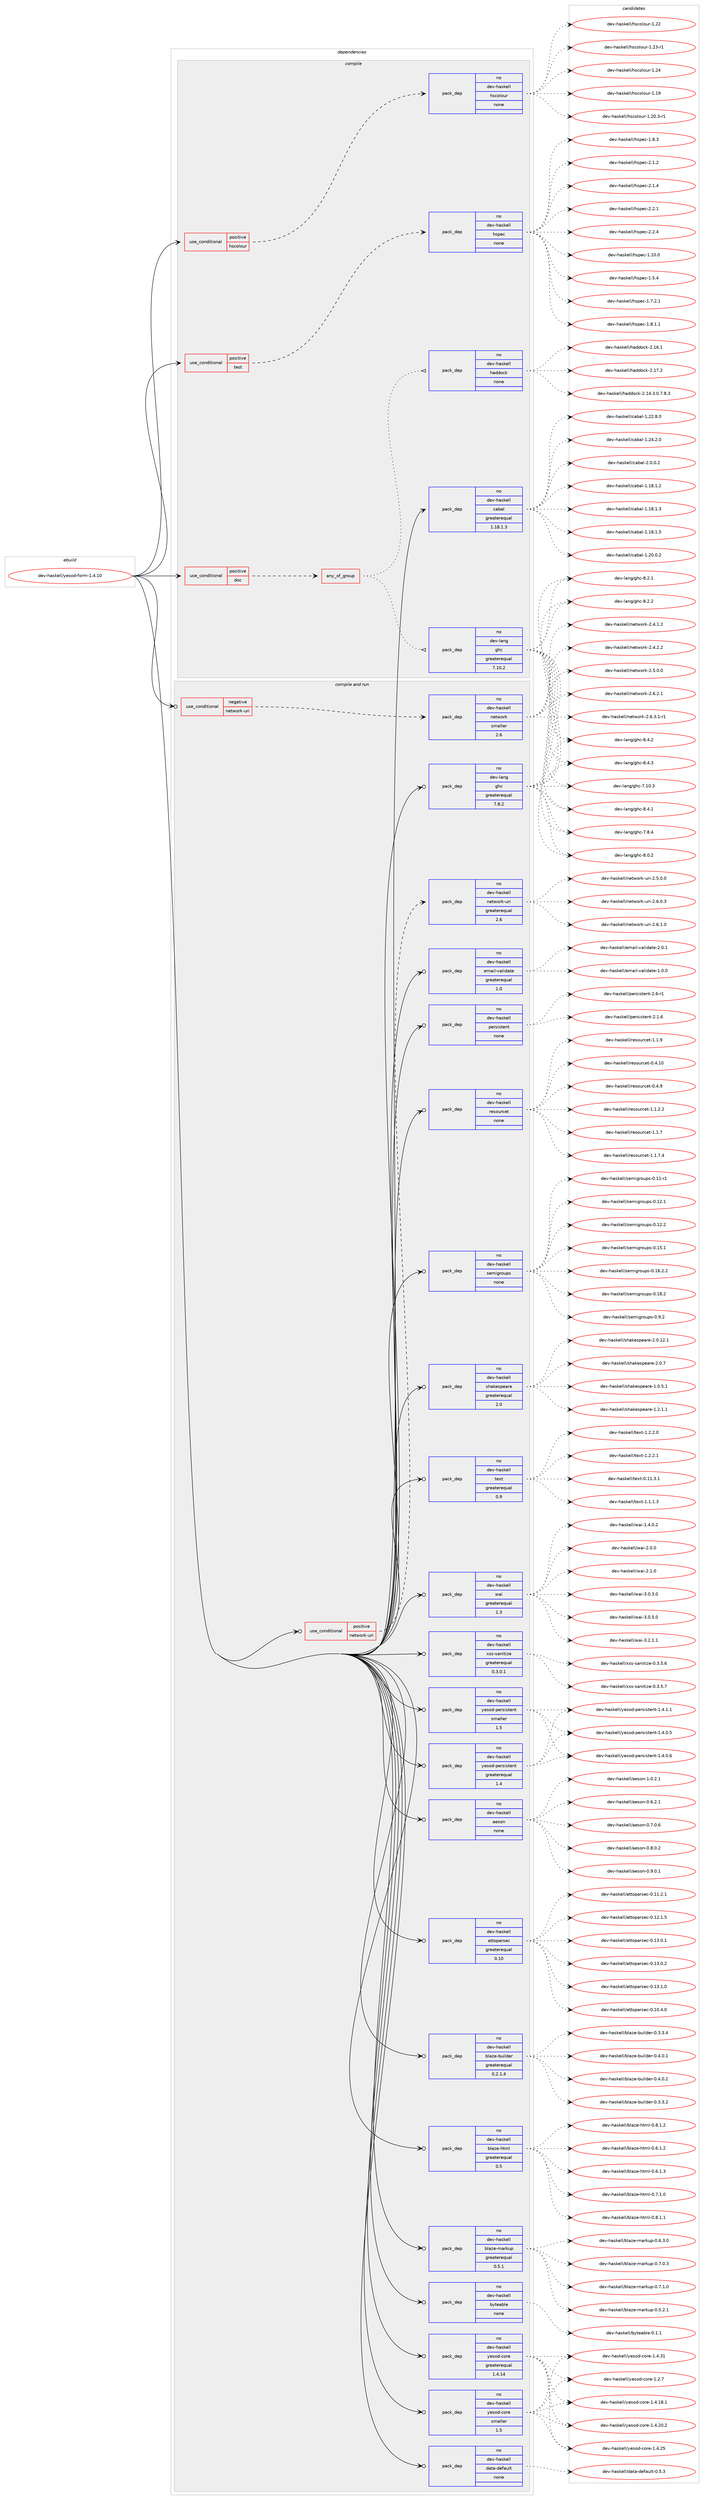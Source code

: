 digraph prolog {

# *************
# Graph options
# *************

newrank=true;
concentrate=true;
compound=true;
graph [rankdir=LR,fontname=Helvetica,fontsize=10,ranksep=1.5];#, ranksep=2.5, nodesep=0.2];
edge  [arrowhead=vee];
node  [fontname=Helvetica,fontsize=10];

# **********
# The ebuild
# **********

subgraph cluster_leftcol {
color=gray;
rank=same;
label=<<i>ebuild</i>>;
id [label="dev-haskell/yesod-form-1.4.10", color=red, width=4, href="../dev-haskell/yesod-form-1.4.10.svg"];
}

# ****************
# The dependencies
# ****************

subgraph cluster_midcol {
color=gray;
label=<<i>dependencies</i>>;
subgraph cluster_compile {
fillcolor="#eeeeee";
style=filled;
label=<<i>compile</i>>;
subgraph cond362244 {
dependency1349505 [label=<<TABLE BORDER="0" CELLBORDER="1" CELLSPACING="0" CELLPADDING="4"><TR><TD ROWSPAN="3" CELLPADDING="10">use_conditional</TD></TR><TR><TD>positive</TD></TR><TR><TD>doc</TD></TR></TABLE>>, shape=none, color=red];
subgraph any21843 {
dependency1349506 [label=<<TABLE BORDER="0" CELLBORDER="1" CELLSPACING="0" CELLPADDING="4"><TR><TD CELLPADDING="10">any_of_group</TD></TR></TABLE>>, shape=none, color=red];subgraph pack964866 {
dependency1349507 [label=<<TABLE BORDER="0" CELLBORDER="1" CELLSPACING="0" CELLPADDING="4" WIDTH="220"><TR><TD ROWSPAN="6" CELLPADDING="30">pack_dep</TD></TR><TR><TD WIDTH="110">no</TD></TR><TR><TD>dev-haskell</TD></TR><TR><TD>haddock</TD></TR><TR><TD>none</TD></TR><TR><TD></TD></TR></TABLE>>, shape=none, color=blue];
}
dependency1349506:e -> dependency1349507:w [weight=20,style="dotted",arrowhead="oinv"];
subgraph pack964867 {
dependency1349508 [label=<<TABLE BORDER="0" CELLBORDER="1" CELLSPACING="0" CELLPADDING="4" WIDTH="220"><TR><TD ROWSPAN="6" CELLPADDING="30">pack_dep</TD></TR><TR><TD WIDTH="110">no</TD></TR><TR><TD>dev-lang</TD></TR><TR><TD>ghc</TD></TR><TR><TD>greaterequal</TD></TR><TR><TD>7.10.2</TD></TR></TABLE>>, shape=none, color=blue];
}
dependency1349506:e -> dependency1349508:w [weight=20,style="dotted",arrowhead="oinv"];
}
dependency1349505:e -> dependency1349506:w [weight=20,style="dashed",arrowhead="vee"];
}
id:e -> dependency1349505:w [weight=20,style="solid",arrowhead="vee"];
subgraph cond362245 {
dependency1349509 [label=<<TABLE BORDER="0" CELLBORDER="1" CELLSPACING="0" CELLPADDING="4"><TR><TD ROWSPAN="3" CELLPADDING="10">use_conditional</TD></TR><TR><TD>positive</TD></TR><TR><TD>hscolour</TD></TR></TABLE>>, shape=none, color=red];
subgraph pack964868 {
dependency1349510 [label=<<TABLE BORDER="0" CELLBORDER="1" CELLSPACING="0" CELLPADDING="4" WIDTH="220"><TR><TD ROWSPAN="6" CELLPADDING="30">pack_dep</TD></TR><TR><TD WIDTH="110">no</TD></TR><TR><TD>dev-haskell</TD></TR><TR><TD>hscolour</TD></TR><TR><TD>none</TD></TR><TR><TD></TD></TR></TABLE>>, shape=none, color=blue];
}
dependency1349509:e -> dependency1349510:w [weight=20,style="dashed",arrowhead="vee"];
}
id:e -> dependency1349509:w [weight=20,style="solid",arrowhead="vee"];
subgraph cond362246 {
dependency1349511 [label=<<TABLE BORDER="0" CELLBORDER="1" CELLSPACING="0" CELLPADDING="4"><TR><TD ROWSPAN="3" CELLPADDING="10">use_conditional</TD></TR><TR><TD>positive</TD></TR><TR><TD>test</TD></TR></TABLE>>, shape=none, color=red];
subgraph pack964869 {
dependency1349512 [label=<<TABLE BORDER="0" CELLBORDER="1" CELLSPACING="0" CELLPADDING="4" WIDTH="220"><TR><TD ROWSPAN="6" CELLPADDING="30">pack_dep</TD></TR><TR><TD WIDTH="110">no</TD></TR><TR><TD>dev-haskell</TD></TR><TR><TD>hspec</TD></TR><TR><TD>none</TD></TR><TR><TD></TD></TR></TABLE>>, shape=none, color=blue];
}
dependency1349511:e -> dependency1349512:w [weight=20,style="dashed",arrowhead="vee"];
}
id:e -> dependency1349511:w [weight=20,style="solid",arrowhead="vee"];
subgraph pack964870 {
dependency1349513 [label=<<TABLE BORDER="0" CELLBORDER="1" CELLSPACING="0" CELLPADDING="4" WIDTH="220"><TR><TD ROWSPAN="6" CELLPADDING="30">pack_dep</TD></TR><TR><TD WIDTH="110">no</TD></TR><TR><TD>dev-haskell</TD></TR><TR><TD>cabal</TD></TR><TR><TD>greaterequal</TD></TR><TR><TD>1.18.1.3</TD></TR></TABLE>>, shape=none, color=blue];
}
id:e -> dependency1349513:w [weight=20,style="solid",arrowhead="vee"];
}
subgraph cluster_compileandrun {
fillcolor="#eeeeee";
style=filled;
label=<<i>compile and run</i>>;
subgraph cond362247 {
dependency1349514 [label=<<TABLE BORDER="0" CELLBORDER="1" CELLSPACING="0" CELLPADDING="4"><TR><TD ROWSPAN="3" CELLPADDING="10">use_conditional</TD></TR><TR><TD>negative</TD></TR><TR><TD>network-uri</TD></TR></TABLE>>, shape=none, color=red];
subgraph pack964871 {
dependency1349515 [label=<<TABLE BORDER="0" CELLBORDER="1" CELLSPACING="0" CELLPADDING="4" WIDTH="220"><TR><TD ROWSPAN="6" CELLPADDING="30">pack_dep</TD></TR><TR><TD WIDTH="110">no</TD></TR><TR><TD>dev-haskell</TD></TR><TR><TD>network</TD></TR><TR><TD>smaller</TD></TR><TR><TD>2.6</TD></TR></TABLE>>, shape=none, color=blue];
}
dependency1349514:e -> dependency1349515:w [weight=20,style="dashed",arrowhead="vee"];
}
id:e -> dependency1349514:w [weight=20,style="solid",arrowhead="odotvee"];
subgraph cond362248 {
dependency1349516 [label=<<TABLE BORDER="0" CELLBORDER="1" CELLSPACING="0" CELLPADDING="4"><TR><TD ROWSPAN="3" CELLPADDING="10">use_conditional</TD></TR><TR><TD>positive</TD></TR><TR><TD>network-uri</TD></TR></TABLE>>, shape=none, color=red];
subgraph pack964872 {
dependency1349517 [label=<<TABLE BORDER="0" CELLBORDER="1" CELLSPACING="0" CELLPADDING="4" WIDTH="220"><TR><TD ROWSPAN="6" CELLPADDING="30">pack_dep</TD></TR><TR><TD WIDTH="110">no</TD></TR><TR><TD>dev-haskell</TD></TR><TR><TD>network-uri</TD></TR><TR><TD>greaterequal</TD></TR><TR><TD>2.6</TD></TR></TABLE>>, shape=none, color=blue];
}
dependency1349516:e -> dependency1349517:w [weight=20,style="dashed",arrowhead="vee"];
}
id:e -> dependency1349516:w [weight=20,style="solid",arrowhead="odotvee"];
subgraph pack964873 {
dependency1349518 [label=<<TABLE BORDER="0" CELLBORDER="1" CELLSPACING="0" CELLPADDING="4" WIDTH="220"><TR><TD ROWSPAN="6" CELLPADDING="30">pack_dep</TD></TR><TR><TD WIDTH="110">no</TD></TR><TR><TD>dev-haskell</TD></TR><TR><TD>aeson</TD></TR><TR><TD>none</TD></TR><TR><TD></TD></TR></TABLE>>, shape=none, color=blue];
}
id:e -> dependency1349518:w [weight=20,style="solid",arrowhead="odotvee"];
subgraph pack964874 {
dependency1349519 [label=<<TABLE BORDER="0" CELLBORDER="1" CELLSPACING="0" CELLPADDING="4" WIDTH="220"><TR><TD ROWSPAN="6" CELLPADDING="30">pack_dep</TD></TR><TR><TD WIDTH="110">no</TD></TR><TR><TD>dev-haskell</TD></TR><TR><TD>attoparsec</TD></TR><TR><TD>greaterequal</TD></TR><TR><TD>0.10</TD></TR></TABLE>>, shape=none, color=blue];
}
id:e -> dependency1349519:w [weight=20,style="solid",arrowhead="odotvee"];
subgraph pack964875 {
dependency1349520 [label=<<TABLE BORDER="0" CELLBORDER="1" CELLSPACING="0" CELLPADDING="4" WIDTH="220"><TR><TD ROWSPAN="6" CELLPADDING="30">pack_dep</TD></TR><TR><TD WIDTH="110">no</TD></TR><TR><TD>dev-haskell</TD></TR><TR><TD>blaze-builder</TD></TR><TR><TD>greaterequal</TD></TR><TR><TD>0.2.1.4</TD></TR></TABLE>>, shape=none, color=blue];
}
id:e -> dependency1349520:w [weight=20,style="solid",arrowhead="odotvee"];
subgraph pack964876 {
dependency1349521 [label=<<TABLE BORDER="0" CELLBORDER="1" CELLSPACING="0" CELLPADDING="4" WIDTH="220"><TR><TD ROWSPAN="6" CELLPADDING="30">pack_dep</TD></TR><TR><TD WIDTH="110">no</TD></TR><TR><TD>dev-haskell</TD></TR><TR><TD>blaze-html</TD></TR><TR><TD>greaterequal</TD></TR><TR><TD>0.5</TD></TR></TABLE>>, shape=none, color=blue];
}
id:e -> dependency1349521:w [weight=20,style="solid",arrowhead="odotvee"];
subgraph pack964877 {
dependency1349522 [label=<<TABLE BORDER="0" CELLBORDER="1" CELLSPACING="0" CELLPADDING="4" WIDTH="220"><TR><TD ROWSPAN="6" CELLPADDING="30">pack_dep</TD></TR><TR><TD WIDTH="110">no</TD></TR><TR><TD>dev-haskell</TD></TR><TR><TD>blaze-markup</TD></TR><TR><TD>greaterequal</TD></TR><TR><TD>0.5.1</TD></TR></TABLE>>, shape=none, color=blue];
}
id:e -> dependency1349522:w [weight=20,style="solid",arrowhead="odotvee"];
subgraph pack964878 {
dependency1349523 [label=<<TABLE BORDER="0" CELLBORDER="1" CELLSPACING="0" CELLPADDING="4" WIDTH="220"><TR><TD ROWSPAN="6" CELLPADDING="30">pack_dep</TD></TR><TR><TD WIDTH="110">no</TD></TR><TR><TD>dev-haskell</TD></TR><TR><TD>byteable</TD></TR><TR><TD>none</TD></TR><TR><TD></TD></TR></TABLE>>, shape=none, color=blue];
}
id:e -> dependency1349523:w [weight=20,style="solid",arrowhead="odotvee"];
subgraph pack964879 {
dependency1349524 [label=<<TABLE BORDER="0" CELLBORDER="1" CELLSPACING="0" CELLPADDING="4" WIDTH="220"><TR><TD ROWSPAN="6" CELLPADDING="30">pack_dep</TD></TR><TR><TD WIDTH="110">no</TD></TR><TR><TD>dev-haskell</TD></TR><TR><TD>data-default</TD></TR><TR><TD>none</TD></TR><TR><TD></TD></TR></TABLE>>, shape=none, color=blue];
}
id:e -> dependency1349524:w [weight=20,style="solid",arrowhead="odotvee"];
subgraph pack964880 {
dependency1349525 [label=<<TABLE BORDER="0" CELLBORDER="1" CELLSPACING="0" CELLPADDING="4" WIDTH="220"><TR><TD ROWSPAN="6" CELLPADDING="30">pack_dep</TD></TR><TR><TD WIDTH="110">no</TD></TR><TR><TD>dev-haskell</TD></TR><TR><TD>email-validate</TD></TR><TR><TD>greaterequal</TD></TR><TR><TD>1.0</TD></TR></TABLE>>, shape=none, color=blue];
}
id:e -> dependency1349525:w [weight=20,style="solid",arrowhead="odotvee"];
subgraph pack964881 {
dependency1349526 [label=<<TABLE BORDER="0" CELLBORDER="1" CELLSPACING="0" CELLPADDING="4" WIDTH="220"><TR><TD ROWSPAN="6" CELLPADDING="30">pack_dep</TD></TR><TR><TD WIDTH="110">no</TD></TR><TR><TD>dev-haskell</TD></TR><TR><TD>persistent</TD></TR><TR><TD>none</TD></TR><TR><TD></TD></TR></TABLE>>, shape=none, color=blue];
}
id:e -> dependency1349526:w [weight=20,style="solid",arrowhead="odotvee"];
subgraph pack964882 {
dependency1349527 [label=<<TABLE BORDER="0" CELLBORDER="1" CELLSPACING="0" CELLPADDING="4" WIDTH="220"><TR><TD ROWSPAN="6" CELLPADDING="30">pack_dep</TD></TR><TR><TD WIDTH="110">no</TD></TR><TR><TD>dev-haskell</TD></TR><TR><TD>resourcet</TD></TR><TR><TD>none</TD></TR><TR><TD></TD></TR></TABLE>>, shape=none, color=blue];
}
id:e -> dependency1349527:w [weight=20,style="solid",arrowhead="odotvee"];
subgraph pack964883 {
dependency1349528 [label=<<TABLE BORDER="0" CELLBORDER="1" CELLSPACING="0" CELLPADDING="4" WIDTH="220"><TR><TD ROWSPAN="6" CELLPADDING="30">pack_dep</TD></TR><TR><TD WIDTH="110">no</TD></TR><TR><TD>dev-haskell</TD></TR><TR><TD>semigroups</TD></TR><TR><TD>none</TD></TR><TR><TD></TD></TR></TABLE>>, shape=none, color=blue];
}
id:e -> dependency1349528:w [weight=20,style="solid",arrowhead="odotvee"];
subgraph pack964884 {
dependency1349529 [label=<<TABLE BORDER="0" CELLBORDER="1" CELLSPACING="0" CELLPADDING="4" WIDTH="220"><TR><TD ROWSPAN="6" CELLPADDING="30">pack_dep</TD></TR><TR><TD WIDTH="110">no</TD></TR><TR><TD>dev-haskell</TD></TR><TR><TD>shakespeare</TD></TR><TR><TD>greaterequal</TD></TR><TR><TD>2.0</TD></TR></TABLE>>, shape=none, color=blue];
}
id:e -> dependency1349529:w [weight=20,style="solid",arrowhead="odotvee"];
subgraph pack964885 {
dependency1349530 [label=<<TABLE BORDER="0" CELLBORDER="1" CELLSPACING="0" CELLPADDING="4" WIDTH="220"><TR><TD ROWSPAN="6" CELLPADDING="30">pack_dep</TD></TR><TR><TD WIDTH="110">no</TD></TR><TR><TD>dev-haskell</TD></TR><TR><TD>text</TD></TR><TR><TD>greaterequal</TD></TR><TR><TD>0.9</TD></TR></TABLE>>, shape=none, color=blue];
}
id:e -> dependency1349530:w [weight=20,style="solid",arrowhead="odotvee"];
subgraph pack964886 {
dependency1349531 [label=<<TABLE BORDER="0" CELLBORDER="1" CELLSPACING="0" CELLPADDING="4" WIDTH="220"><TR><TD ROWSPAN="6" CELLPADDING="30">pack_dep</TD></TR><TR><TD WIDTH="110">no</TD></TR><TR><TD>dev-haskell</TD></TR><TR><TD>wai</TD></TR><TR><TD>greaterequal</TD></TR><TR><TD>1.3</TD></TR></TABLE>>, shape=none, color=blue];
}
id:e -> dependency1349531:w [weight=20,style="solid",arrowhead="odotvee"];
subgraph pack964887 {
dependency1349532 [label=<<TABLE BORDER="0" CELLBORDER="1" CELLSPACING="0" CELLPADDING="4" WIDTH="220"><TR><TD ROWSPAN="6" CELLPADDING="30">pack_dep</TD></TR><TR><TD WIDTH="110">no</TD></TR><TR><TD>dev-haskell</TD></TR><TR><TD>xss-sanitize</TD></TR><TR><TD>greaterequal</TD></TR><TR><TD>0.3.0.1</TD></TR></TABLE>>, shape=none, color=blue];
}
id:e -> dependency1349532:w [weight=20,style="solid",arrowhead="odotvee"];
subgraph pack964888 {
dependency1349533 [label=<<TABLE BORDER="0" CELLBORDER="1" CELLSPACING="0" CELLPADDING="4" WIDTH="220"><TR><TD ROWSPAN="6" CELLPADDING="30">pack_dep</TD></TR><TR><TD WIDTH="110">no</TD></TR><TR><TD>dev-haskell</TD></TR><TR><TD>yesod-core</TD></TR><TR><TD>greaterequal</TD></TR><TR><TD>1.4.14</TD></TR></TABLE>>, shape=none, color=blue];
}
id:e -> dependency1349533:w [weight=20,style="solid",arrowhead="odotvee"];
subgraph pack964889 {
dependency1349534 [label=<<TABLE BORDER="0" CELLBORDER="1" CELLSPACING="0" CELLPADDING="4" WIDTH="220"><TR><TD ROWSPAN="6" CELLPADDING="30">pack_dep</TD></TR><TR><TD WIDTH="110">no</TD></TR><TR><TD>dev-haskell</TD></TR><TR><TD>yesod-core</TD></TR><TR><TD>smaller</TD></TR><TR><TD>1.5</TD></TR></TABLE>>, shape=none, color=blue];
}
id:e -> dependency1349534:w [weight=20,style="solid",arrowhead="odotvee"];
subgraph pack964890 {
dependency1349535 [label=<<TABLE BORDER="0" CELLBORDER="1" CELLSPACING="0" CELLPADDING="4" WIDTH="220"><TR><TD ROWSPAN="6" CELLPADDING="30">pack_dep</TD></TR><TR><TD WIDTH="110">no</TD></TR><TR><TD>dev-haskell</TD></TR><TR><TD>yesod-persistent</TD></TR><TR><TD>greaterequal</TD></TR><TR><TD>1.4</TD></TR></TABLE>>, shape=none, color=blue];
}
id:e -> dependency1349535:w [weight=20,style="solid",arrowhead="odotvee"];
subgraph pack964891 {
dependency1349536 [label=<<TABLE BORDER="0" CELLBORDER="1" CELLSPACING="0" CELLPADDING="4" WIDTH="220"><TR><TD ROWSPAN="6" CELLPADDING="30">pack_dep</TD></TR><TR><TD WIDTH="110">no</TD></TR><TR><TD>dev-haskell</TD></TR><TR><TD>yesod-persistent</TD></TR><TR><TD>smaller</TD></TR><TR><TD>1.5</TD></TR></TABLE>>, shape=none, color=blue];
}
id:e -> dependency1349536:w [weight=20,style="solid",arrowhead="odotvee"];
subgraph pack964892 {
dependency1349537 [label=<<TABLE BORDER="0" CELLBORDER="1" CELLSPACING="0" CELLPADDING="4" WIDTH="220"><TR><TD ROWSPAN="6" CELLPADDING="30">pack_dep</TD></TR><TR><TD WIDTH="110">no</TD></TR><TR><TD>dev-lang</TD></TR><TR><TD>ghc</TD></TR><TR><TD>greaterequal</TD></TR><TR><TD>7.8.2</TD></TR></TABLE>>, shape=none, color=blue];
}
id:e -> dependency1349537:w [weight=20,style="solid",arrowhead="odotvee"];
}
subgraph cluster_run {
fillcolor="#eeeeee";
style=filled;
label=<<i>run</i>>;
}
}

# **************
# The candidates
# **************

subgraph cluster_choices {
rank=same;
color=gray;
label=<<i>candidates</i>>;

subgraph choice964866 {
color=black;
nodesep=1;
choice1001011184510497115107101108108471049710010011199107455046495246514648465546564651 [label="dev-haskell/haddock-2.14.3.0.7.8.3", color=red, width=4,href="../dev-haskell/haddock-2.14.3.0.7.8.3.svg"];
choice100101118451049711510710110810847104971001001119910745504649544649 [label="dev-haskell/haddock-2.16.1", color=red, width=4,href="../dev-haskell/haddock-2.16.1.svg"];
choice100101118451049711510710110810847104971001001119910745504649554650 [label="dev-haskell/haddock-2.17.2", color=red, width=4,href="../dev-haskell/haddock-2.17.2.svg"];
dependency1349507:e -> choice1001011184510497115107101108108471049710010011199107455046495246514648465546564651:w [style=dotted,weight="100"];
dependency1349507:e -> choice100101118451049711510710110810847104971001001119910745504649544649:w [style=dotted,weight="100"];
dependency1349507:e -> choice100101118451049711510710110810847104971001001119910745504649554650:w [style=dotted,weight="100"];
}
subgraph choice964867 {
color=black;
nodesep=1;
choice1001011184510897110103471031049945554649484651 [label="dev-lang/ghc-7.10.3", color=red, width=4,href="../dev-lang/ghc-7.10.3.svg"];
choice10010111845108971101034710310499455546564652 [label="dev-lang/ghc-7.8.4", color=red, width=4,href="../dev-lang/ghc-7.8.4.svg"];
choice10010111845108971101034710310499455646484650 [label="dev-lang/ghc-8.0.2", color=red, width=4,href="../dev-lang/ghc-8.0.2.svg"];
choice10010111845108971101034710310499455646504649 [label="dev-lang/ghc-8.2.1", color=red, width=4,href="../dev-lang/ghc-8.2.1.svg"];
choice10010111845108971101034710310499455646504650 [label="dev-lang/ghc-8.2.2", color=red, width=4,href="../dev-lang/ghc-8.2.2.svg"];
choice10010111845108971101034710310499455646524649 [label="dev-lang/ghc-8.4.1", color=red, width=4,href="../dev-lang/ghc-8.4.1.svg"];
choice10010111845108971101034710310499455646524650 [label="dev-lang/ghc-8.4.2", color=red, width=4,href="../dev-lang/ghc-8.4.2.svg"];
choice10010111845108971101034710310499455646524651 [label="dev-lang/ghc-8.4.3", color=red, width=4,href="../dev-lang/ghc-8.4.3.svg"];
dependency1349508:e -> choice1001011184510897110103471031049945554649484651:w [style=dotted,weight="100"];
dependency1349508:e -> choice10010111845108971101034710310499455546564652:w [style=dotted,weight="100"];
dependency1349508:e -> choice10010111845108971101034710310499455646484650:w [style=dotted,weight="100"];
dependency1349508:e -> choice10010111845108971101034710310499455646504649:w [style=dotted,weight="100"];
dependency1349508:e -> choice10010111845108971101034710310499455646504650:w [style=dotted,weight="100"];
dependency1349508:e -> choice10010111845108971101034710310499455646524649:w [style=dotted,weight="100"];
dependency1349508:e -> choice10010111845108971101034710310499455646524650:w [style=dotted,weight="100"];
dependency1349508:e -> choice10010111845108971101034710310499455646524651:w [style=dotted,weight="100"];
}
subgraph choice964868 {
color=black;
nodesep=1;
choice100101118451049711510710110810847104115991111081111171144549464957 [label="dev-haskell/hscolour-1.19", color=red, width=4,href="../dev-haskell/hscolour-1.19.svg"];
choice10010111845104971151071011081084710411599111108111117114454946504846514511449 [label="dev-haskell/hscolour-1.20.3-r1", color=red, width=4,href="../dev-haskell/hscolour-1.20.3-r1.svg"];
choice100101118451049711510710110810847104115991111081111171144549465050 [label="dev-haskell/hscolour-1.22", color=red, width=4,href="../dev-haskell/hscolour-1.22.svg"];
choice1001011184510497115107101108108471041159911110811111711445494650514511449 [label="dev-haskell/hscolour-1.23-r1", color=red, width=4,href="../dev-haskell/hscolour-1.23-r1.svg"];
choice100101118451049711510710110810847104115991111081111171144549465052 [label="dev-haskell/hscolour-1.24", color=red, width=4,href="../dev-haskell/hscolour-1.24.svg"];
dependency1349510:e -> choice100101118451049711510710110810847104115991111081111171144549464957:w [style=dotted,weight="100"];
dependency1349510:e -> choice10010111845104971151071011081084710411599111108111117114454946504846514511449:w [style=dotted,weight="100"];
dependency1349510:e -> choice100101118451049711510710110810847104115991111081111171144549465050:w [style=dotted,weight="100"];
dependency1349510:e -> choice1001011184510497115107101108108471041159911110811111711445494650514511449:w [style=dotted,weight="100"];
dependency1349510:e -> choice100101118451049711510710110810847104115991111081111171144549465052:w [style=dotted,weight="100"];
}
subgraph choice964869 {
color=black;
nodesep=1;
choice1001011184510497115107101108108471041151121019945494649484648 [label="dev-haskell/hspec-1.10.0", color=red, width=4,href="../dev-haskell/hspec-1.10.0.svg"];
choice10010111845104971151071011081084710411511210199454946534652 [label="dev-haskell/hspec-1.5.4", color=red, width=4,href="../dev-haskell/hspec-1.5.4.svg"];
choice100101118451049711510710110810847104115112101994549465546504649 [label="dev-haskell/hspec-1.7.2.1", color=red, width=4,href="../dev-haskell/hspec-1.7.2.1.svg"];
choice100101118451049711510710110810847104115112101994549465646494649 [label="dev-haskell/hspec-1.8.1.1", color=red, width=4,href="../dev-haskell/hspec-1.8.1.1.svg"];
choice10010111845104971151071011081084710411511210199454946564651 [label="dev-haskell/hspec-1.8.3", color=red, width=4,href="../dev-haskell/hspec-1.8.3.svg"];
choice10010111845104971151071011081084710411511210199455046494650 [label="dev-haskell/hspec-2.1.2", color=red, width=4,href="../dev-haskell/hspec-2.1.2.svg"];
choice10010111845104971151071011081084710411511210199455046494652 [label="dev-haskell/hspec-2.1.4", color=red, width=4,href="../dev-haskell/hspec-2.1.4.svg"];
choice10010111845104971151071011081084710411511210199455046504649 [label="dev-haskell/hspec-2.2.1", color=red, width=4,href="../dev-haskell/hspec-2.2.1.svg"];
choice10010111845104971151071011081084710411511210199455046504652 [label="dev-haskell/hspec-2.2.4", color=red, width=4,href="../dev-haskell/hspec-2.2.4.svg"];
dependency1349512:e -> choice1001011184510497115107101108108471041151121019945494649484648:w [style=dotted,weight="100"];
dependency1349512:e -> choice10010111845104971151071011081084710411511210199454946534652:w [style=dotted,weight="100"];
dependency1349512:e -> choice100101118451049711510710110810847104115112101994549465546504649:w [style=dotted,weight="100"];
dependency1349512:e -> choice100101118451049711510710110810847104115112101994549465646494649:w [style=dotted,weight="100"];
dependency1349512:e -> choice10010111845104971151071011081084710411511210199454946564651:w [style=dotted,weight="100"];
dependency1349512:e -> choice10010111845104971151071011081084710411511210199455046494650:w [style=dotted,weight="100"];
dependency1349512:e -> choice10010111845104971151071011081084710411511210199455046494652:w [style=dotted,weight="100"];
dependency1349512:e -> choice10010111845104971151071011081084710411511210199455046504649:w [style=dotted,weight="100"];
dependency1349512:e -> choice10010111845104971151071011081084710411511210199455046504652:w [style=dotted,weight="100"];
}
subgraph choice964870 {
color=black;
nodesep=1;
choice10010111845104971151071011081084799979897108454946495646494650 [label="dev-haskell/cabal-1.18.1.2", color=red, width=4,href="../dev-haskell/cabal-1.18.1.2.svg"];
choice10010111845104971151071011081084799979897108454946495646494651 [label="dev-haskell/cabal-1.18.1.3", color=red, width=4,href="../dev-haskell/cabal-1.18.1.3.svg"];
choice10010111845104971151071011081084799979897108454946495646494653 [label="dev-haskell/cabal-1.18.1.5", color=red, width=4,href="../dev-haskell/cabal-1.18.1.5.svg"];
choice10010111845104971151071011081084799979897108454946504846484650 [label="dev-haskell/cabal-1.20.0.2", color=red, width=4,href="../dev-haskell/cabal-1.20.0.2.svg"];
choice10010111845104971151071011081084799979897108454946505046564648 [label="dev-haskell/cabal-1.22.8.0", color=red, width=4,href="../dev-haskell/cabal-1.22.8.0.svg"];
choice10010111845104971151071011081084799979897108454946505246504648 [label="dev-haskell/cabal-1.24.2.0", color=red, width=4,href="../dev-haskell/cabal-1.24.2.0.svg"];
choice100101118451049711510710110810847999798971084550464846484650 [label="dev-haskell/cabal-2.0.0.2", color=red, width=4,href="../dev-haskell/cabal-2.0.0.2.svg"];
dependency1349513:e -> choice10010111845104971151071011081084799979897108454946495646494650:w [style=dotted,weight="100"];
dependency1349513:e -> choice10010111845104971151071011081084799979897108454946495646494651:w [style=dotted,weight="100"];
dependency1349513:e -> choice10010111845104971151071011081084799979897108454946495646494653:w [style=dotted,weight="100"];
dependency1349513:e -> choice10010111845104971151071011081084799979897108454946504846484650:w [style=dotted,weight="100"];
dependency1349513:e -> choice10010111845104971151071011081084799979897108454946505046564648:w [style=dotted,weight="100"];
dependency1349513:e -> choice10010111845104971151071011081084799979897108454946505246504648:w [style=dotted,weight="100"];
dependency1349513:e -> choice100101118451049711510710110810847999798971084550464846484650:w [style=dotted,weight="100"];
}
subgraph choice964871 {
color=black;
nodesep=1;
choice1001011184510497115107101108108471101011161191111141074550465246494650 [label="dev-haskell/network-2.4.1.2", color=red, width=4,href="../dev-haskell/network-2.4.1.2.svg"];
choice1001011184510497115107101108108471101011161191111141074550465246504650 [label="dev-haskell/network-2.4.2.2", color=red, width=4,href="../dev-haskell/network-2.4.2.2.svg"];
choice1001011184510497115107101108108471101011161191111141074550465346484648 [label="dev-haskell/network-2.5.0.0", color=red, width=4,href="../dev-haskell/network-2.5.0.0.svg"];
choice1001011184510497115107101108108471101011161191111141074550465446504649 [label="dev-haskell/network-2.6.2.1", color=red, width=4,href="../dev-haskell/network-2.6.2.1.svg"];
choice10010111845104971151071011081084711010111611911111410745504654465146494511449 [label="dev-haskell/network-2.6.3.1-r1", color=red, width=4,href="../dev-haskell/network-2.6.3.1-r1.svg"];
dependency1349515:e -> choice1001011184510497115107101108108471101011161191111141074550465246494650:w [style=dotted,weight="100"];
dependency1349515:e -> choice1001011184510497115107101108108471101011161191111141074550465246504650:w [style=dotted,weight="100"];
dependency1349515:e -> choice1001011184510497115107101108108471101011161191111141074550465346484648:w [style=dotted,weight="100"];
dependency1349515:e -> choice1001011184510497115107101108108471101011161191111141074550465446504649:w [style=dotted,weight="100"];
dependency1349515:e -> choice10010111845104971151071011081084711010111611911111410745504654465146494511449:w [style=dotted,weight="100"];
}
subgraph choice964872 {
color=black;
nodesep=1;
choice100101118451049711510710110810847110101116119111114107451171141054550465346484648 [label="dev-haskell/network-uri-2.5.0.0", color=red, width=4,href="../dev-haskell/network-uri-2.5.0.0.svg"];
choice100101118451049711510710110810847110101116119111114107451171141054550465446484651 [label="dev-haskell/network-uri-2.6.0.3", color=red, width=4,href="../dev-haskell/network-uri-2.6.0.3.svg"];
choice100101118451049711510710110810847110101116119111114107451171141054550465446494648 [label="dev-haskell/network-uri-2.6.1.0", color=red, width=4,href="../dev-haskell/network-uri-2.6.1.0.svg"];
dependency1349517:e -> choice100101118451049711510710110810847110101116119111114107451171141054550465346484648:w [style=dotted,weight="100"];
dependency1349517:e -> choice100101118451049711510710110810847110101116119111114107451171141054550465446484651:w [style=dotted,weight="100"];
dependency1349517:e -> choice100101118451049711510710110810847110101116119111114107451171141054550465446494648:w [style=dotted,weight="100"];
}
subgraph choice964873 {
color=black;
nodesep=1;
choice100101118451049711510710110810847971011151111104548465446504649 [label="dev-haskell/aeson-0.6.2.1", color=red, width=4,href="../dev-haskell/aeson-0.6.2.1.svg"];
choice100101118451049711510710110810847971011151111104548465546484654 [label="dev-haskell/aeson-0.7.0.6", color=red, width=4,href="../dev-haskell/aeson-0.7.0.6.svg"];
choice100101118451049711510710110810847971011151111104548465646484650 [label="dev-haskell/aeson-0.8.0.2", color=red, width=4,href="../dev-haskell/aeson-0.8.0.2.svg"];
choice100101118451049711510710110810847971011151111104548465746484649 [label="dev-haskell/aeson-0.9.0.1", color=red, width=4,href="../dev-haskell/aeson-0.9.0.1.svg"];
choice100101118451049711510710110810847971011151111104549464846504649 [label="dev-haskell/aeson-1.0.2.1", color=red, width=4,href="../dev-haskell/aeson-1.0.2.1.svg"];
dependency1349518:e -> choice100101118451049711510710110810847971011151111104548465446504649:w [style=dotted,weight="100"];
dependency1349518:e -> choice100101118451049711510710110810847971011151111104548465546484654:w [style=dotted,weight="100"];
dependency1349518:e -> choice100101118451049711510710110810847971011151111104548465646484650:w [style=dotted,weight="100"];
dependency1349518:e -> choice100101118451049711510710110810847971011151111104548465746484649:w [style=dotted,weight="100"];
dependency1349518:e -> choice100101118451049711510710110810847971011151111104549464846504649:w [style=dotted,weight="100"];
}
subgraph choice964874 {
color=black;
nodesep=1;
choice100101118451049711510710110810847971161161111129711411510199454846494846524648 [label="dev-haskell/attoparsec-0.10.4.0", color=red, width=4,href="../dev-haskell/attoparsec-0.10.4.0.svg"];
choice100101118451049711510710110810847971161161111129711411510199454846494946504649 [label="dev-haskell/attoparsec-0.11.2.1", color=red, width=4,href="../dev-haskell/attoparsec-0.11.2.1.svg"];
choice100101118451049711510710110810847971161161111129711411510199454846495046494653 [label="dev-haskell/attoparsec-0.12.1.5", color=red, width=4,href="../dev-haskell/attoparsec-0.12.1.5.svg"];
choice100101118451049711510710110810847971161161111129711411510199454846495146484649 [label="dev-haskell/attoparsec-0.13.0.1", color=red, width=4,href="../dev-haskell/attoparsec-0.13.0.1.svg"];
choice100101118451049711510710110810847971161161111129711411510199454846495146484650 [label="dev-haskell/attoparsec-0.13.0.2", color=red, width=4,href="../dev-haskell/attoparsec-0.13.0.2.svg"];
choice100101118451049711510710110810847971161161111129711411510199454846495146494648 [label="dev-haskell/attoparsec-0.13.1.0", color=red, width=4,href="../dev-haskell/attoparsec-0.13.1.0.svg"];
dependency1349519:e -> choice100101118451049711510710110810847971161161111129711411510199454846494846524648:w [style=dotted,weight="100"];
dependency1349519:e -> choice100101118451049711510710110810847971161161111129711411510199454846494946504649:w [style=dotted,weight="100"];
dependency1349519:e -> choice100101118451049711510710110810847971161161111129711411510199454846495046494653:w [style=dotted,weight="100"];
dependency1349519:e -> choice100101118451049711510710110810847971161161111129711411510199454846495146484649:w [style=dotted,weight="100"];
dependency1349519:e -> choice100101118451049711510710110810847971161161111129711411510199454846495146484650:w [style=dotted,weight="100"];
dependency1349519:e -> choice100101118451049711510710110810847971161161111129711411510199454846495146494648:w [style=dotted,weight="100"];
}
subgraph choice964875 {
color=black;
nodesep=1;
choice100101118451049711510710110810847981089712210145981171051081001011144548465146514650 [label="dev-haskell/blaze-builder-0.3.3.2", color=red, width=4,href="../dev-haskell/blaze-builder-0.3.3.2.svg"];
choice100101118451049711510710110810847981089712210145981171051081001011144548465146514652 [label="dev-haskell/blaze-builder-0.3.3.4", color=red, width=4,href="../dev-haskell/blaze-builder-0.3.3.4.svg"];
choice100101118451049711510710110810847981089712210145981171051081001011144548465246484649 [label="dev-haskell/blaze-builder-0.4.0.1", color=red, width=4,href="../dev-haskell/blaze-builder-0.4.0.1.svg"];
choice100101118451049711510710110810847981089712210145981171051081001011144548465246484650 [label="dev-haskell/blaze-builder-0.4.0.2", color=red, width=4,href="../dev-haskell/blaze-builder-0.4.0.2.svg"];
dependency1349520:e -> choice100101118451049711510710110810847981089712210145981171051081001011144548465146514650:w [style=dotted,weight="100"];
dependency1349520:e -> choice100101118451049711510710110810847981089712210145981171051081001011144548465146514652:w [style=dotted,weight="100"];
dependency1349520:e -> choice100101118451049711510710110810847981089712210145981171051081001011144548465246484649:w [style=dotted,weight="100"];
dependency1349520:e -> choice100101118451049711510710110810847981089712210145981171051081001011144548465246484650:w [style=dotted,weight="100"];
}
subgraph choice964876 {
color=black;
nodesep=1;
choice1001011184510497115107101108108479810897122101451041161091084548465446494650 [label="dev-haskell/blaze-html-0.6.1.2", color=red, width=4,href="../dev-haskell/blaze-html-0.6.1.2.svg"];
choice1001011184510497115107101108108479810897122101451041161091084548465446494651 [label="dev-haskell/blaze-html-0.6.1.3", color=red, width=4,href="../dev-haskell/blaze-html-0.6.1.3.svg"];
choice1001011184510497115107101108108479810897122101451041161091084548465546494648 [label="dev-haskell/blaze-html-0.7.1.0", color=red, width=4,href="../dev-haskell/blaze-html-0.7.1.0.svg"];
choice1001011184510497115107101108108479810897122101451041161091084548465646494649 [label="dev-haskell/blaze-html-0.8.1.1", color=red, width=4,href="../dev-haskell/blaze-html-0.8.1.1.svg"];
choice1001011184510497115107101108108479810897122101451041161091084548465646494650 [label="dev-haskell/blaze-html-0.8.1.2", color=red, width=4,href="../dev-haskell/blaze-html-0.8.1.2.svg"];
dependency1349521:e -> choice1001011184510497115107101108108479810897122101451041161091084548465446494650:w [style=dotted,weight="100"];
dependency1349521:e -> choice1001011184510497115107101108108479810897122101451041161091084548465446494651:w [style=dotted,weight="100"];
dependency1349521:e -> choice1001011184510497115107101108108479810897122101451041161091084548465546494648:w [style=dotted,weight="100"];
dependency1349521:e -> choice1001011184510497115107101108108479810897122101451041161091084548465646494649:w [style=dotted,weight="100"];
dependency1349521:e -> choice1001011184510497115107101108108479810897122101451041161091084548465646494650:w [style=dotted,weight="100"];
}
subgraph choice964877 {
color=black;
nodesep=1;
choice100101118451049711510710110810847981089712210145109971141071171124548465346504649 [label="dev-haskell/blaze-markup-0.5.2.1", color=red, width=4,href="../dev-haskell/blaze-markup-0.5.2.1.svg"];
choice100101118451049711510710110810847981089712210145109971141071171124548465446514648 [label="dev-haskell/blaze-markup-0.6.3.0", color=red, width=4,href="../dev-haskell/blaze-markup-0.6.3.0.svg"];
choice100101118451049711510710110810847981089712210145109971141071171124548465546484651 [label="dev-haskell/blaze-markup-0.7.0.3", color=red, width=4,href="../dev-haskell/blaze-markup-0.7.0.3.svg"];
choice100101118451049711510710110810847981089712210145109971141071171124548465546494648 [label="dev-haskell/blaze-markup-0.7.1.0", color=red, width=4,href="../dev-haskell/blaze-markup-0.7.1.0.svg"];
dependency1349522:e -> choice100101118451049711510710110810847981089712210145109971141071171124548465346504649:w [style=dotted,weight="100"];
dependency1349522:e -> choice100101118451049711510710110810847981089712210145109971141071171124548465446514648:w [style=dotted,weight="100"];
dependency1349522:e -> choice100101118451049711510710110810847981089712210145109971141071171124548465546484651:w [style=dotted,weight="100"];
dependency1349522:e -> choice100101118451049711510710110810847981089712210145109971141071171124548465546494648:w [style=dotted,weight="100"];
}
subgraph choice964878 {
color=black;
nodesep=1;
choice100101118451049711510710110810847981211161019798108101454846494649 [label="dev-haskell/byteable-0.1.1", color=red, width=4,href="../dev-haskell/byteable-0.1.1.svg"];
dependency1349523:e -> choice100101118451049711510710110810847981211161019798108101454846494649:w [style=dotted,weight="100"];
}
subgraph choice964879 {
color=black;
nodesep=1;
choice10010111845104971151071011081084710097116974510010110297117108116454846534651 [label="dev-haskell/data-default-0.5.3", color=red, width=4,href="../dev-haskell/data-default-0.5.3.svg"];
dependency1349524:e -> choice10010111845104971151071011081084710097116974510010110297117108116454846534651:w [style=dotted,weight="100"];
}
subgraph choice964880 {
color=black;
nodesep=1;
choice10010111845104971151071011081084710110997105108451189710810510097116101454946484648 [label="dev-haskell/email-validate-1.0.0", color=red, width=4,href="../dev-haskell/email-validate-1.0.0.svg"];
choice10010111845104971151071011081084710110997105108451189710810510097116101455046484649 [label="dev-haskell/email-validate-2.0.1", color=red, width=4,href="../dev-haskell/email-validate-2.0.1.svg"];
dependency1349525:e -> choice10010111845104971151071011081084710110997105108451189710810510097116101454946484648:w [style=dotted,weight="100"];
dependency1349525:e -> choice10010111845104971151071011081084710110997105108451189710810510097116101455046484649:w [style=dotted,weight="100"];
}
subgraph choice964881 {
color=black;
nodesep=1;
choice100101118451049711510710110810847112101114115105115116101110116455046494654 [label="dev-haskell/persistent-2.1.6", color=red, width=4,href="../dev-haskell/persistent-2.1.6.svg"];
choice100101118451049711510710110810847112101114115105115116101110116455046544511449 [label="dev-haskell/persistent-2.6-r1", color=red, width=4,href="../dev-haskell/persistent-2.6-r1.svg"];
dependency1349526:e -> choice100101118451049711510710110810847112101114115105115116101110116455046494654:w [style=dotted,weight="100"];
dependency1349526:e -> choice100101118451049711510710110810847112101114115105115116101110116455046544511449:w [style=dotted,weight="100"];
}
subgraph choice964882 {
color=black;
nodesep=1;
choice1001011184510497115107101108108471141011151111171149910111645484652464948 [label="dev-haskell/resourcet-0.4.10", color=red, width=4,href="../dev-haskell/resourcet-0.4.10.svg"];
choice10010111845104971151071011081084711410111511111711499101116454846524657 [label="dev-haskell/resourcet-0.4.9", color=red, width=4,href="../dev-haskell/resourcet-0.4.9.svg"];
choice100101118451049711510710110810847114101115111117114991011164549464946504650 [label="dev-haskell/resourcet-1.1.2.2", color=red, width=4,href="../dev-haskell/resourcet-1.1.2.2.svg"];
choice10010111845104971151071011081084711410111511111711499101116454946494655 [label="dev-haskell/resourcet-1.1.7", color=red, width=4,href="../dev-haskell/resourcet-1.1.7.svg"];
choice100101118451049711510710110810847114101115111117114991011164549464946554652 [label="dev-haskell/resourcet-1.1.7.4", color=red, width=4,href="../dev-haskell/resourcet-1.1.7.4.svg"];
choice10010111845104971151071011081084711410111511111711499101116454946494657 [label="dev-haskell/resourcet-1.1.9", color=red, width=4,href="../dev-haskell/resourcet-1.1.9.svg"];
dependency1349527:e -> choice1001011184510497115107101108108471141011151111171149910111645484652464948:w [style=dotted,weight="100"];
dependency1349527:e -> choice10010111845104971151071011081084711410111511111711499101116454846524657:w [style=dotted,weight="100"];
dependency1349527:e -> choice100101118451049711510710110810847114101115111117114991011164549464946504650:w [style=dotted,weight="100"];
dependency1349527:e -> choice10010111845104971151071011081084711410111511111711499101116454946494655:w [style=dotted,weight="100"];
dependency1349527:e -> choice100101118451049711510710110810847114101115111117114991011164549464946554652:w [style=dotted,weight="100"];
dependency1349527:e -> choice10010111845104971151071011081084711410111511111711499101116454946494657:w [style=dotted,weight="100"];
}
subgraph choice964883 {
color=black;
nodesep=1;
choice10010111845104971151071011081084711510110910510311411111711211545484649494511449 [label="dev-haskell/semigroups-0.11-r1", color=red, width=4,href="../dev-haskell/semigroups-0.11-r1.svg"];
choice10010111845104971151071011081084711510110910510311411111711211545484649504649 [label="dev-haskell/semigroups-0.12.1", color=red, width=4,href="../dev-haskell/semigroups-0.12.1.svg"];
choice10010111845104971151071011081084711510110910510311411111711211545484649504650 [label="dev-haskell/semigroups-0.12.2", color=red, width=4,href="../dev-haskell/semigroups-0.12.2.svg"];
choice10010111845104971151071011081084711510110910510311411111711211545484649534649 [label="dev-haskell/semigroups-0.15.1", color=red, width=4,href="../dev-haskell/semigroups-0.15.1.svg"];
choice100101118451049711510710110810847115101109105103114111117112115454846495446504650 [label="dev-haskell/semigroups-0.16.2.2", color=red, width=4,href="../dev-haskell/semigroups-0.16.2.2.svg"];
choice10010111845104971151071011081084711510110910510311411111711211545484649564650 [label="dev-haskell/semigroups-0.18.2", color=red, width=4,href="../dev-haskell/semigroups-0.18.2.svg"];
choice100101118451049711510710110810847115101109105103114111117112115454846574650 [label="dev-haskell/semigroups-0.9.2", color=red, width=4,href="../dev-haskell/semigroups-0.9.2.svg"];
dependency1349528:e -> choice10010111845104971151071011081084711510110910510311411111711211545484649494511449:w [style=dotted,weight="100"];
dependency1349528:e -> choice10010111845104971151071011081084711510110910510311411111711211545484649504649:w [style=dotted,weight="100"];
dependency1349528:e -> choice10010111845104971151071011081084711510110910510311411111711211545484649504650:w [style=dotted,weight="100"];
dependency1349528:e -> choice10010111845104971151071011081084711510110910510311411111711211545484649534649:w [style=dotted,weight="100"];
dependency1349528:e -> choice100101118451049711510710110810847115101109105103114111117112115454846495446504650:w [style=dotted,weight="100"];
dependency1349528:e -> choice10010111845104971151071011081084711510110910510311411111711211545484649564650:w [style=dotted,weight="100"];
dependency1349528:e -> choice100101118451049711510710110810847115101109105103114111117112115454846574650:w [style=dotted,weight="100"];
}
subgraph choice964884 {
color=black;
nodesep=1;
choice10010111845104971151071011081084711510497107101115112101971141014549464846534649 [label="dev-haskell/shakespeare-1.0.5.1", color=red, width=4,href="../dev-haskell/shakespeare-1.0.5.1.svg"];
choice10010111845104971151071011081084711510497107101115112101971141014549465046494649 [label="dev-haskell/shakespeare-1.2.1.1", color=red, width=4,href="../dev-haskell/shakespeare-1.2.1.1.svg"];
choice1001011184510497115107101108108471151049710710111511210197114101455046484649504649 [label="dev-haskell/shakespeare-2.0.12.1", color=red, width=4,href="../dev-haskell/shakespeare-2.0.12.1.svg"];
choice1001011184510497115107101108108471151049710710111511210197114101455046484655 [label="dev-haskell/shakespeare-2.0.7", color=red, width=4,href="../dev-haskell/shakespeare-2.0.7.svg"];
dependency1349529:e -> choice10010111845104971151071011081084711510497107101115112101971141014549464846534649:w [style=dotted,weight="100"];
dependency1349529:e -> choice10010111845104971151071011081084711510497107101115112101971141014549465046494649:w [style=dotted,weight="100"];
dependency1349529:e -> choice1001011184510497115107101108108471151049710710111511210197114101455046484649504649:w [style=dotted,weight="100"];
dependency1349529:e -> choice1001011184510497115107101108108471151049710710111511210197114101455046484655:w [style=dotted,weight="100"];
}
subgraph choice964885 {
color=black;
nodesep=1;
choice100101118451049711510710110810847116101120116454846494946514649 [label="dev-haskell/text-0.11.3.1", color=red, width=4,href="../dev-haskell/text-0.11.3.1.svg"];
choice1001011184510497115107101108108471161011201164549464946494651 [label="dev-haskell/text-1.1.1.3", color=red, width=4,href="../dev-haskell/text-1.1.1.3.svg"];
choice1001011184510497115107101108108471161011201164549465046504648 [label="dev-haskell/text-1.2.2.0", color=red, width=4,href="../dev-haskell/text-1.2.2.0.svg"];
choice1001011184510497115107101108108471161011201164549465046504649 [label="dev-haskell/text-1.2.2.1", color=red, width=4,href="../dev-haskell/text-1.2.2.1.svg"];
dependency1349530:e -> choice100101118451049711510710110810847116101120116454846494946514649:w [style=dotted,weight="100"];
dependency1349530:e -> choice1001011184510497115107101108108471161011201164549464946494651:w [style=dotted,weight="100"];
dependency1349530:e -> choice1001011184510497115107101108108471161011201164549465046504648:w [style=dotted,weight="100"];
dependency1349530:e -> choice1001011184510497115107101108108471161011201164549465046504649:w [style=dotted,weight="100"];
}
subgraph choice964886 {
color=black;
nodesep=1;
choice100101118451049711510710110810847119971054549465246484650 [label="dev-haskell/wai-1.4.0.2", color=red, width=4,href="../dev-haskell/wai-1.4.0.2.svg"];
choice10010111845104971151071011081084711997105455046484648 [label="dev-haskell/wai-2.0.0", color=red, width=4,href="../dev-haskell/wai-2.0.0.svg"];
choice10010111845104971151071011081084711997105455046494648 [label="dev-haskell/wai-2.1.0", color=red, width=4,href="../dev-haskell/wai-2.1.0.svg"];
choice100101118451049711510710110810847119971054551464846514648 [label="dev-haskell/wai-3.0.3.0", color=red, width=4,href="../dev-haskell/wai-3.0.3.0.svg"];
choice100101118451049711510710110810847119971054551464846534648 [label="dev-haskell/wai-3.0.5.0", color=red, width=4,href="../dev-haskell/wai-3.0.5.0.svg"];
choice100101118451049711510710110810847119971054551465046494649 [label="dev-haskell/wai-3.2.1.1", color=red, width=4,href="../dev-haskell/wai-3.2.1.1.svg"];
dependency1349531:e -> choice100101118451049711510710110810847119971054549465246484650:w [style=dotted,weight="100"];
dependency1349531:e -> choice10010111845104971151071011081084711997105455046484648:w [style=dotted,weight="100"];
dependency1349531:e -> choice10010111845104971151071011081084711997105455046494648:w [style=dotted,weight="100"];
dependency1349531:e -> choice100101118451049711510710110810847119971054551464846514648:w [style=dotted,weight="100"];
dependency1349531:e -> choice100101118451049711510710110810847119971054551464846534648:w [style=dotted,weight="100"];
dependency1349531:e -> choice100101118451049711510710110810847119971054551465046494649:w [style=dotted,weight="100"];
}
subgraph choice964887 {
color=black;
nodesep=1;
choice10010111845104971151071011081084712011511545115971101051161051221014548465146534654 [label="dev-haskell/xss-sanitize-0.3.5.6", color=red, width=4,href="../dev-haskell/xss-sanitize-0.3.5.6.svg"];
choice10010111845104971151071011081084712011511545115971101051161051221014548465146534655 [label="dev-haskell/xss-sanitize-0.3.5.7", color=red, width=4,href="../dev-haskell/xss-sanitize-0.3.5.7.svg"];
dependency1349532:e -> choice10010111845104971151071011081084712011511545115971101051161051221014548465146534654:w [style=dotted,weight="100"];
dependency1349532:e -> choice10010111845104971151071011081084712011511545115971101051161051221014548465146534655:w [style=dotted,weight="100"];
}
subgraph choice964888 {
color=black;
nodesep=1;
choice1001011184510497115107101108108471211011151111004599111114101454946504655 [label="dev-haskell/yesod-core-1.2.7", color=red, width=4,href="../dev-haskell/yesod-core-1.2.7.svg"];
choice1001011184510497115107101108108471211011151111004599111114101454946524649564649 [label="dev-haskell/yesod-core-1.4.18.1", color=red, width=4,href="../dev-haskell/yesod-core-1.4.18.1.svg"];
choice1001011184510497115107101108108471211011151111004599111114101454946524650484650 [label="dev-haskell/yesod-core-1.4.20.2", color=red, width=4,href="../dev-haskell/yesod-core-1.4.20.2.svg"];
choice100101118451049711510710110810847121101115111100459911111410145494652465053 [label="dev-haskell/yesod-core-1.4.25", color=red, width=4,href="../dev-haskell/yesod-core-1.4.25.svg"];
choice100101118451049711510710110810847121101115111100459911111410145494652465149 [label="dev-haskell/yesod-core-1.4.31", color=red, width=4,href="../dev-haskell/yesod-core-1.4.31.svg"];
dependency1349533:e -> choice1001011184510497115107101108108471211011151111004599111114101454946504655:w [style=dotted,weight="100"];
dependency1349533:e -> choice1001011184510497115107101108108471211011151111004599111114101454946524649564649:w [style=dotted,weight="100"];
dependency1349533:e -> choice1001011184510497115107101108108471211011151111004599111114101454946524650484650:w [style=dotted,weight="100"];
dependency1349533:e -> choice100101118451049711510710110810847121101115111100459911111410145494652465053:w [style=dotted,weight="100"];
dependency1349533:e -> choice100101118451049711510710110810847121101115111100459911111410145494652465149:w [style=dotted,weight="100"];
}
subgraph choice964889 {
color=black;
nodesep=1;
choice1001011184510497115107101108108471211011151111004599111114101454946504655 [label="dev-haskell/yesod-core-1.2.7", color=red, width=4,href="../dev-haskell/yesod-core-1.2.7.svg"];
choice1001011184510497115107101108108471211011151111004599111114101454946524649564649 [label="dev-haskell/yesod-core-1.4.18.1", color=red, width=4,href="../dev-haskell/yesod-core-1.4.18.1.svg"];
choice1001011184510497115107101108108471211011151111004599111114101454946524650484650 [label="dev-haskell/yesod-core-1.4.20.2", color=red, width=4,href="../dev-haskell/yesod-core-1.4.20.2.svg"];
choice100101118451049711510710110810847121101115111100459911111410145494652465053 [label="dev-haskell/yesod-core-1.4.25", color=red, width=4,href="../dev-haskell/yesod-core-1.4.25.svg"];
choice100101118451049711510710110810847121101115111100459911111410145494652465149 [label="dev-haskell/yesod-core-1.4.31", color=red, width=4,href="../dev-haskell/yesod-core-1.4.31.svg"];
dependency1349534:e -> choice1001011184510497115107101108108471211011151111004599111114101454946504655:w [style=dotted,weight="100"];
dependency1349534:e -> choice1001011184510497115107101108108471211011151111004599111114101454946524649564649:w [style=dotted,weight="100"];
dependency1349534:e -> choice1001011184510497115107101108108471211011151111004599111114101454946524650484650:w [style=dotted,weight="100"];
dependency1349534:e -> choice100101118451049711510710110810847121101115111100459911111410145494652465053:w [style=dotted,weight="100"];
dependency1349534:e -> choice100101118451049711510710110810847121101115111100459911111410145494652465149:w [style=dotted,weight="100"];
}
subgraph choice964890 {
color=black;
nodesep=1;
choice100101118451049711510710110810847121101115111100451121011141151051151161011101164549465246484653 [label="dev-haskell/yesod-persistent-1.4.0.5", color=red, width=4,href="../dev-haskell/yesod-persistent-1.4.0.5.svg"];
choice100101118451049711510710110810847121101115111100451121011141151051151161011101164549465246484654 [label="dev-haskell/yesod-persistent-1.4.0.6", color=red, width=4,href="../dev-haskell/yesod-persistent-1.4.0.6.svg"];
choice100101118451049711510710110810847121101115111100451121011141151051151161011101164549465246494649 [label="dev-haskell/yesod-persistent-1.4.1.1", color=red, width=4,href="../dev-haskell/yesod-persistent-1.4.1.1.svg"];
dependency1349535:e -> choice100101118451049711510710110810847121101115111100451121011141151051151161011101164549465246484653:w [style=dotted,weight="100"];
dependency1349535:e -> choice100101118451049711510710110810847121101115111100451121011141151051151161011101164549465246484654:w [style=dotted,weight="100"];
dependency1349535:e -> choice100101118451049711510710110810847121101115111100451121011141151051151161011101164549465246494649:w [style=dotted,weight="100"];
}
subgraph choice964891 {
color=black;
nodesep=1;
choice100101118451049711510710110810847121101115111100451121011141151051151161011101164549465246484653 [label="dev-haskell/yesod-persistent-1.4.0.5", color=red, width=4,href="../dev-haskell/yesod-persistent-1.4.0.5.svg"];
choice100101118451049711510710110810847121101115111100451121011141151051151161011101164549465246484654 [label="dev-haskell/yesod-persistent-1.4.0.6", color=red, width=4,href="../dev-haskell/yesod-persistent-1.4.0.6.svg"];
choice100101118451049711510710110810847121101115111100451121011141151051151161011101164549465246494649 [label="dev-haskell/yesod-persistent-1.4.1.1", color=red, width=4,href="../dev-haskell/yesod-persistent-1.4.1.1.svg"];
dependency1349536:e -> choice100101118451049711510710110810847121101115111100451121011141151051151161011101164549465246484653:w [style=dotted,weight="100"];
dependency1349536:e -> choice100101118451049711510710110810847121101115111100451121011141151051151161011101164549465246484654:w [style=dotted,weight="100"];
dependency1349536:e -> choice100101118451049711510710110810847121101115111100451121011141151051151161011101164549465246494649:w [style=dotted,weight="100"];
}
subgraph choice964892 {
color=black;
nodesep=1;
choice1001011184510897110103471031049945554649484651 [label="dev-lang/ghc-7.10.3", color=red, width=4,href="../dev-lang/ghc-7.10.3.svg"];
choice10010111845108971101034710310499455546564652 [label="dev-lang/ghc-7.8.4", color=red, width=4,href="../dev-lang/ghc-7.8.4.svg"];
choice10010111845108971101034710310499455646484650 [label="dev-lang/ghc-8.0.2", color=red, width=4,href="../dev-lang/ghc-8.0.2.svg"];
choice10010111845108971101034710310499455646504649 [label="dev-lang/ghc-8.2.1", color=red, width=4,href="../dev-lang/ghc-8.2.1.svg"];
choice10010111845108971101034710310499455646504650 [label="dev-lang/ghc-8.2.2", color=red, width=4,href="../dev-lang/ghc-8.2.2.svg"];
choice10010111845108971101034710310499455646524649 [label="dev-lang/ghc-8.4.1", color=red, width=4,href="../dev-lang/ghc-8.4.1.svg"];
choice10010111845108971101034710310499455646524650 [label="dev-lang/ghc-8.4.2", color=red, width=4,href="../dev-lang/ghc-8.4.2.svg"];
choice10010111845108971101034710310499455646524651 [label="dev-lang/ghc-8.4.3", color=red, width=4,href="../dev-lang/ghc-8.4.3.svg"];
dependency1349537:e -> choice1001011184510897110103471031049945554649484651:w [style=dotted,weight="100"];
dependency1349537:e -> choice10010111845108971101034710310499455546564652:w [style=dotted,weight="100"];
dependency1349537:e -> choice10010111845108971101034710310499455646484650:w [style=dotted,weight="100"];
dependency1349537:e -> choice10010111845108971101034710310499455646504649:w [style=dotted,weight="100"];
dependency1349537:e -> choice10010111845108971101034710310499455646504650:w [style=dotted,weight="100"];
dependency1349537:e -> choice10010111845108971101034710310499455646524649:w [style=dotted,weight="100"];
dependency1349537:e -> choice10010111845108971101034710310499455646524650:w [style=dotted,weight="100"];
dependency1349537:e -> choice10010111845108971101034710310499455646524651:w [style=dotted,weight="100"];
}
}

}
